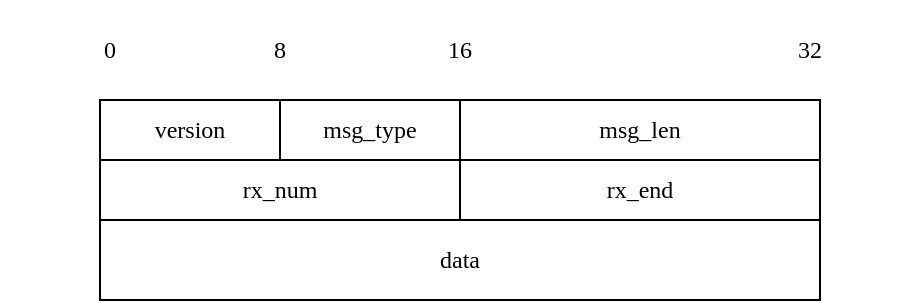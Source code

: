 <mxfile version="22.0.4" type="github">
  <diagram name="第 1 页" id="xoX98izYL95ySu7P4GVX">
    <mxGraphModel dx="1022" dy="686" grid="1" gridSize="10" guides="1" tooltips="1" connect="1" arrows="1" fold="1" page="1" pageScale="1" pageWidth="827" pageHeight="1169" math="0" shadow="0">
      <root>
        <mxCell id="0" />
        <mxCell id="1" parent="0" />
        <mxCell id="Z2o77yhwc-H93JAk-5GT-11" value="&lt;font style=&quot;font-size: 12px;&quot;&gt;32&lt;/font&gt;" style="rounded=0;whiteSpace=wrap;html=1;strokeColor=none;fontFamily=Times New Roman;" parent="1" vertex="1">
          <mxGeometry x="500" y="150" width="110" height="50" as="geometry" />
        </mxCell>
        <mxCell id="Z2o77yhwc-H93JAk-5GT-10" value="&lt;font style=&quot;font-size: 12px;&quot;&gt;16&lt;/font&gt;" style="rounded=0;whiteSpace=wrap;html=1;strokeColor=none;fontFamily=Times New Roman;" parent="1" vertex="1">
          <mxGeometry x="325" y="150" width="110" height="50" as="geometry" />
        </mxCell>
        <mxCell id="Z2o77yhwc-H93JAk-5GT-12" value="&lt;font style=&quot;font-size: 12px;&quot;&gt;8&lt;/font&gt;" style="rounded=0;whiteSpace=wrap;html=1;strokeColor=none;fontFamily=Times New Roman;" parent="1" vertex="1">
          <mxGeometry x="235" y="150" width="110" height="50" as="geometry" />
        </mxCell>
        <mxCell id="Z2o77yhwc-H93JAk-5GT-9" value="&lt;font style=&quot;font-size: 12px;&quot;&gt;0&lt;/font&gt;" style="rounded=0;whiteSpace=wrap;html=1;strokeColor=none;fontFamily=Times New Roman;" parent="1" vertex="1">
          <mxGeometry x="150" y="150" width="110" height="50" as="geometry" />
        </mxCell>
        <mxCell id="Z2o77yhwc-H93JAk-5GT-1" value="&lt;font style=&quot;font-size: 12px;&quot;&gt;version&lt;/font&gt;" style="rounded=0;whiteSpace=wrap;html=1;fontFamily=Times New Roman;" parent="1" vertex="1">
          <mxGeometry x="200" y="200" width="90" height="30" as="geometry" />
        </mxCell>
        <mxCell id="Z2o77yhwc-H93JAk-5GT-2" value="&lt;font style=&quot;font-size: 12px;&quot;&gt;msg_type&lt;/font&gt;" style="rounded=0;whiteSpace=wrap;html=1;fontFamily=Times New Roman;" parent="1" vertex="1">
          <mxGeometry x="290" y="200" width="90" height="30" as="geometry" />
        </mxCell>
        <mxCell id="Z2o77yhwc-H93JAk-5GT-3" value="&lt;font style=&quot;font-size: 12px;&quot;&gt;msg_len&lt;/font&gt;" style="rounded=0;whiteSpace=wrap;html=1;fontFamily=Times New Roman;" parent="1" vertex="1">
          <mxGeometry x="380" y="200" width="180" height="30" as="geometry" />
        </mxCell>
        <mxCell id="Z2o77yhwc-H93JAk-5GT-4" value="&lt;font style=&quot;font-size: 12px;&quot;&gt;rx_num&lt;/font&gt;" style="rounded=0;whiteSpace=wrap;html=1;fontFamily=Times New Roman;" parent="1" vertex="1">
          <mxGeometry x="200" y="230" width="180" height="30" as="geometry" />
        </mxCell>
        <mxCell id="Z2o77yhwc-H93JAk-5GT-5" value="&lt;font style=&quot;font-size: 12px;&quot;&gt;rx_end&lt;/font&gt;" style="rounded=0;whiteSpace=wrap;html=1;fontFamily=Times New Roman;" parent="1" vertex="1">
          <mxGeometry x="380" y="230" width="180" height="30" as="geometry" />
        </mxCell>
        <mxCell id="Z2o77yhwc-H93JAk-5GT-6" value="&lt;font style=&quot;font-size: 12px;&quot;&gt;data&lt;/font&gt;" style="rounded=0;whiteSpace=wrap;html=1;fontFamily=Times New Roman;" parent="1" vertex="1">
          <mxGeometry x="200" y="260" width="360" height="40" as="geometry" />
        </mxCell>
      </root>
    </mxGraphModel>
  </diagram>
</mxfile>
